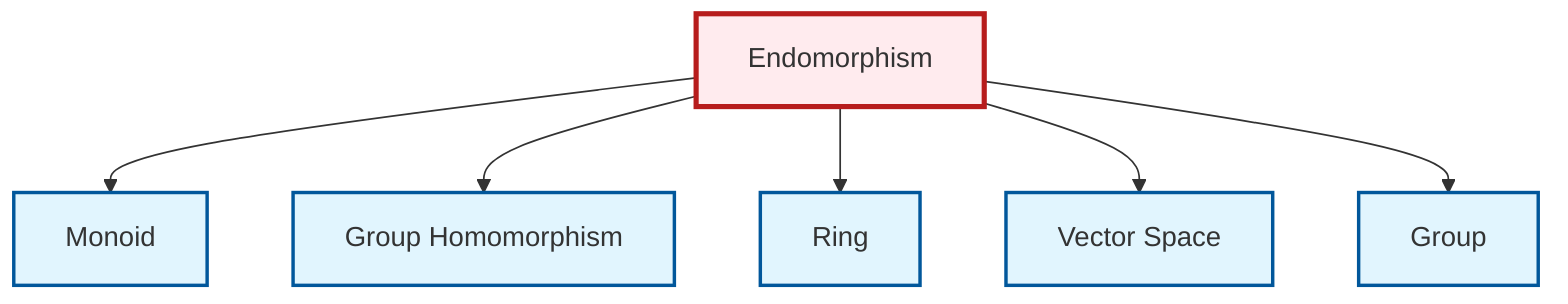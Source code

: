 graph TD
    classDef definition fill:#e1f5fe,stroke:#01579b,stroke-width:2px
    classDef theorem fill:#f3e5f5,stroke:#4a148c,stroke-width:2px
    classDef axiom fill:#fff3e0,stroke:#e65100,stroke-width:2px
    classDef example fill:#e8f5e9,stroke:#1b5e20,stroke-width:2px
    classDef current fill:#ffebee,stroke:#b71c1c,stroke-width:3px
    def-group["Group"]:::definition
    def-endomorphism["Endomorphism"]:::definition
    def-homomorphism["Group Homomorphism"]:::definition
    def-vector-space["Vector Space"]:::definition
    def-ring["Ring"]:::definition
    def-monoid["Monoid"]:::definition
    def-endomorphism --> def-monoid
    def-endomorphism --> def-homomorphism
    def-endomorphism --> def-ring
    def-endomorphism --> def-vector-space
    def-endomorphism --> def-group
    class def-endomorphism current